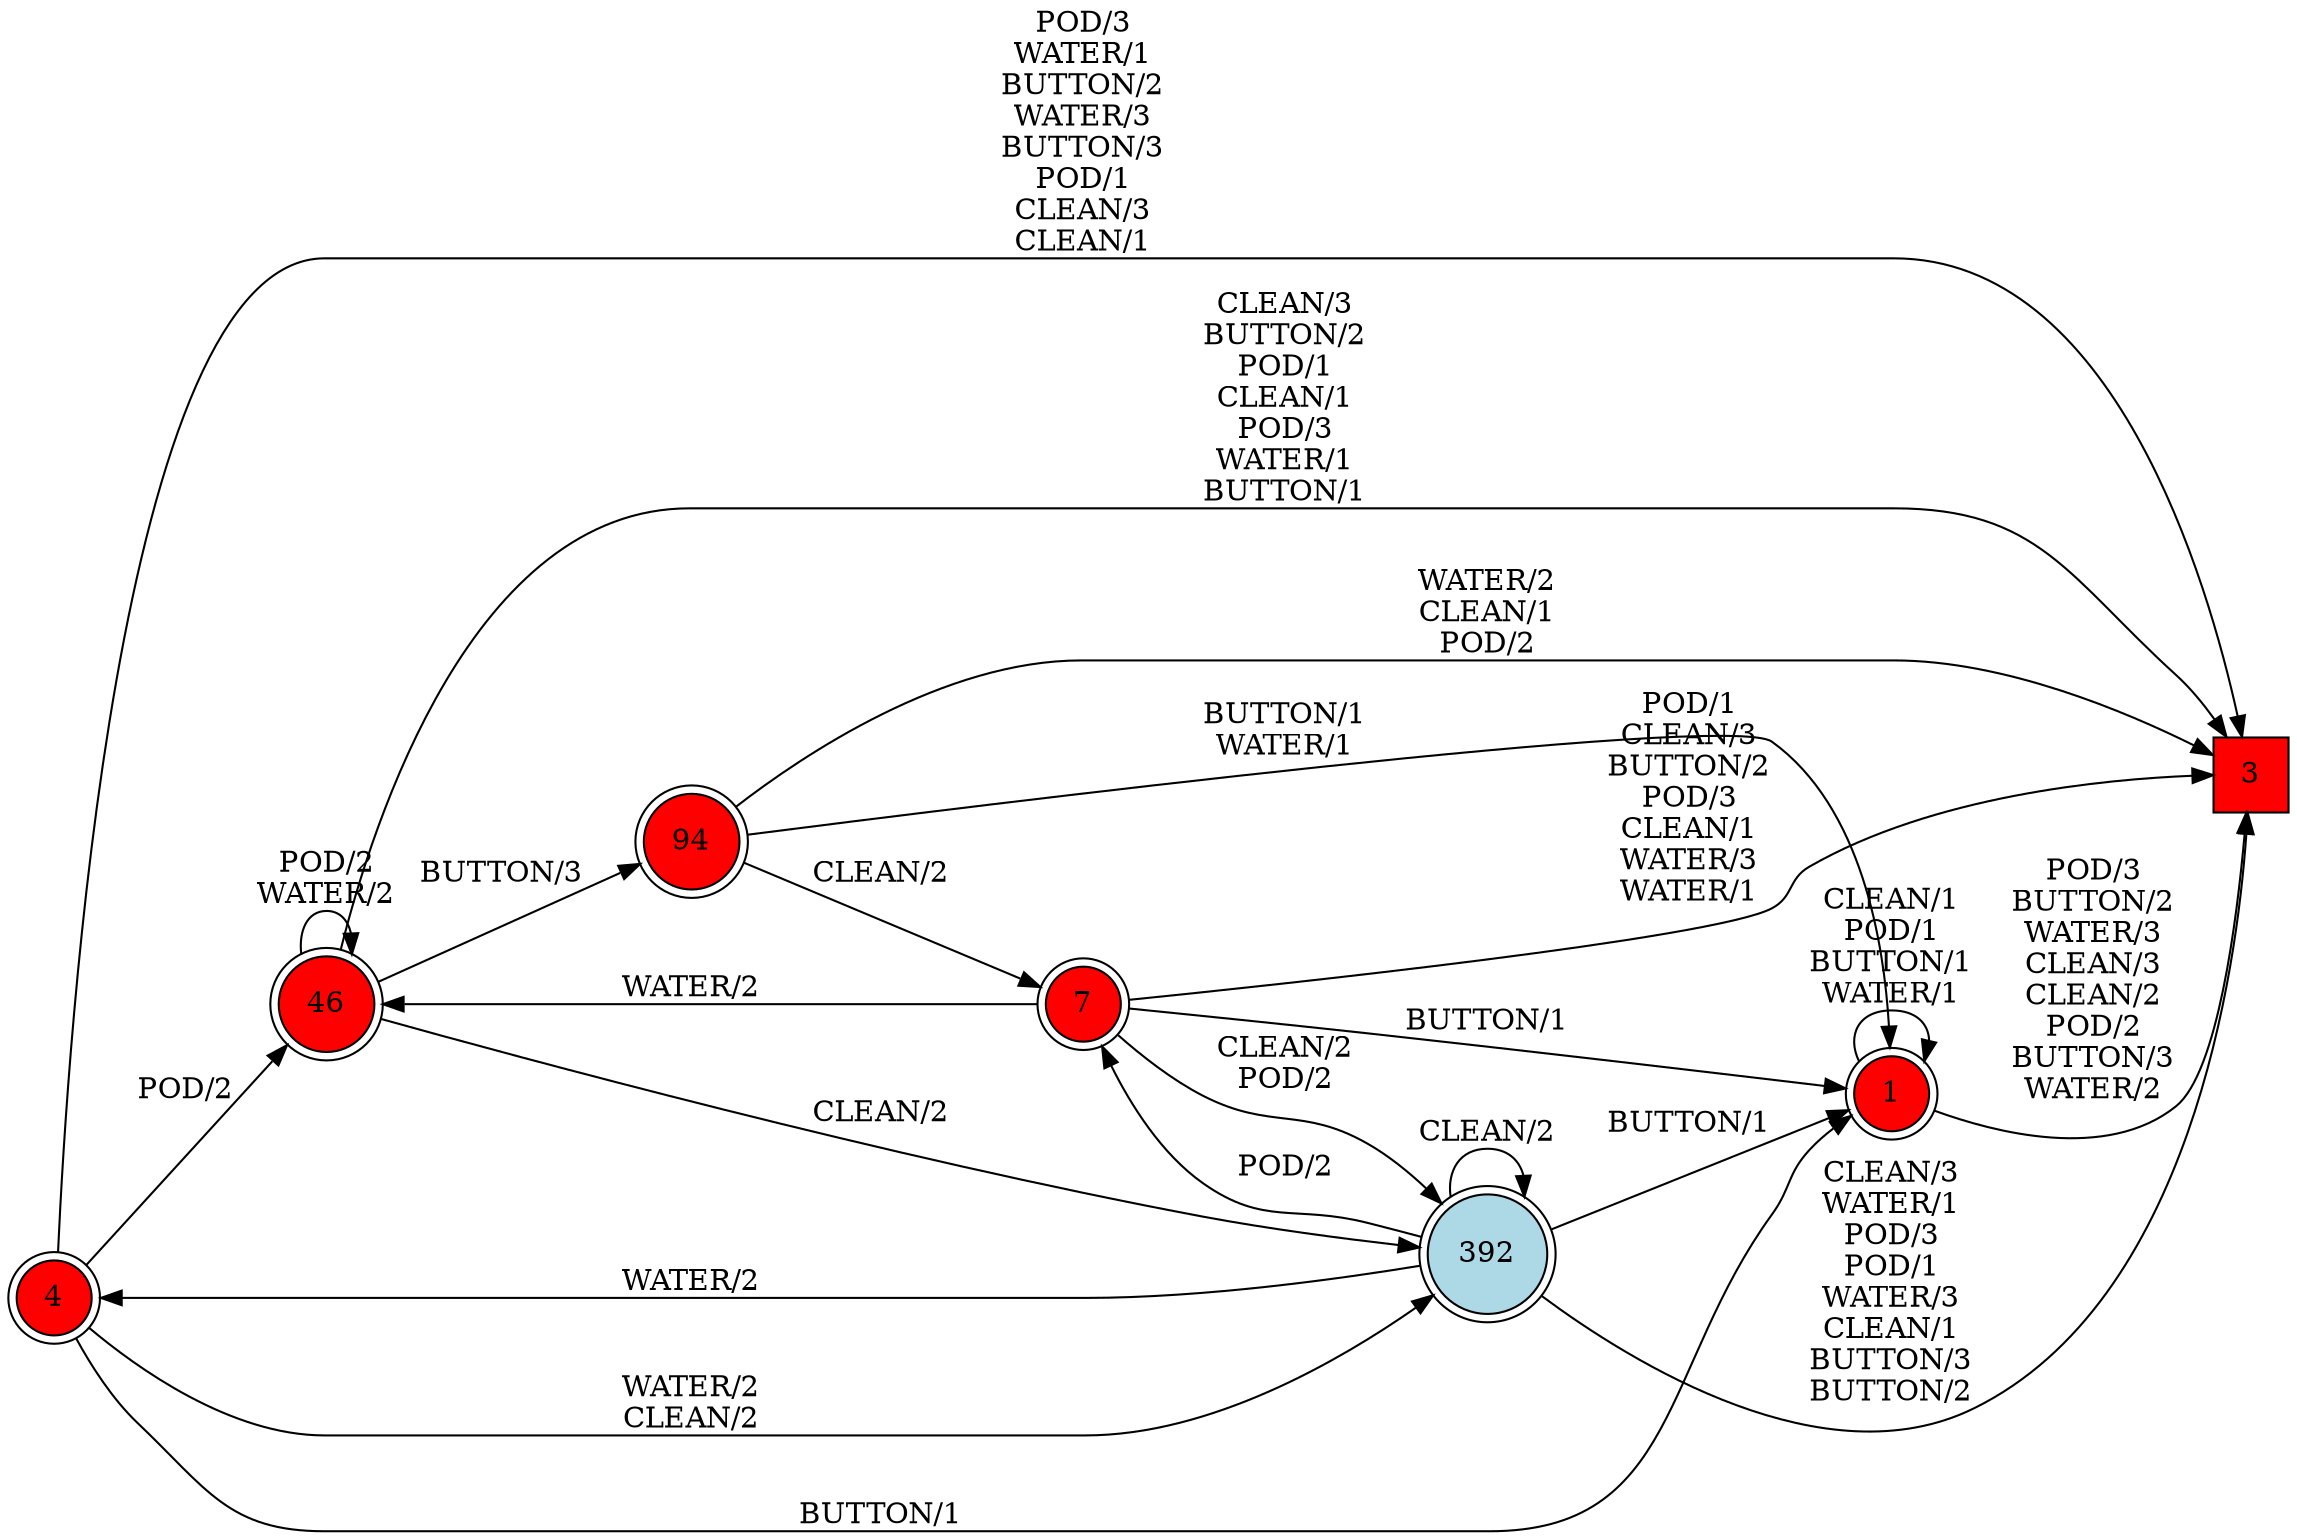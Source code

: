 digraph G {
  rankdir=LR;
  node [shape=circle, style=filled, fillcolor=white];
  "1" [fillcolor=red, shape=doublecircle];
  "3" [fillcolor=red, shape=square];
  "4" [fillcolor=red, shape=doublecircle];
  "7" [fillcolor=red, shape=doublecircle];
  "46" [fillcolor=red, shape=doublecircle];
  "94" [fillcolor=red, shape=doublecircle];
  "392" [isInitial=True, fillcolor=lightblue, shape=doublecircle];
  "1" -> "3" [label="POD/3\nBUTTON/2\nWATER/3\nCLEAN/3\nCLEAN/2\nPOD/2\nBUTTON/3\nWATER/2"];
  "1" -> "1" [label="CLEAN/1\nPOD/1\nBUTTON/1\nWATER/1"];
  "4" -> "46" [label="POD/2"];
  "4" -> "3" [label="POD/3\nWATER/1\nBUTTON/2\nWATER/3\nBUTTON/3\nPOD/1\nCLEAN/3\nCLEAN/1"];
  "4" -> "1" [label="BUTTON/1"];
  "4" -> "392" [label="WATER/2\nCLEAN/2"];
  "7" -> "3" [label="POD/1\nCLEAN/3\nBUTTON/2\nPOD/3\nCLEAN/1\nWATER/3\nWATER/1"];
  "7" -> "1" [label="BUTTON/1"];
  "7" -> "392" [label="CLEAN/2\nPOD/2"];
  "7" -> "46" [label="WATER/2"];
  "46" -> "94" [label="BUTTON/3"];
  "46" -> "3" [label="CLEAN/3\nBUTTON/2\nPOD/1\nCLEAN/1\nPOD/3\nWATER/1\nBUTTON/1"];
  "46" -> "392" [label="CLEAN/2"];
  "46" -> "46" [label="POD/2\nWATER/2"];
  "94" -> "3" [label="WATER/2\nCLEAN/1\nPOD/2"];
  "94" -> "1" [label="BUTTON/1\nWATER/1"];
  "94" -> "7" [label="CLEAN/2"];
  "392" -> "1" [label="BUTTON/1"];
  "392" -> "4" [label="WATER/2"];
  "392" -> "3" [label="CLEAN/3\nWATER/1\nPOD/3\nPOD/1\nWATER/3\nCLEAN/1\nBUTTON/3\nBUTTON/2"];
  "392" -> "392" [label="CLEAN/2"];
  "392" -> "7" [label="POD/2"];
}
